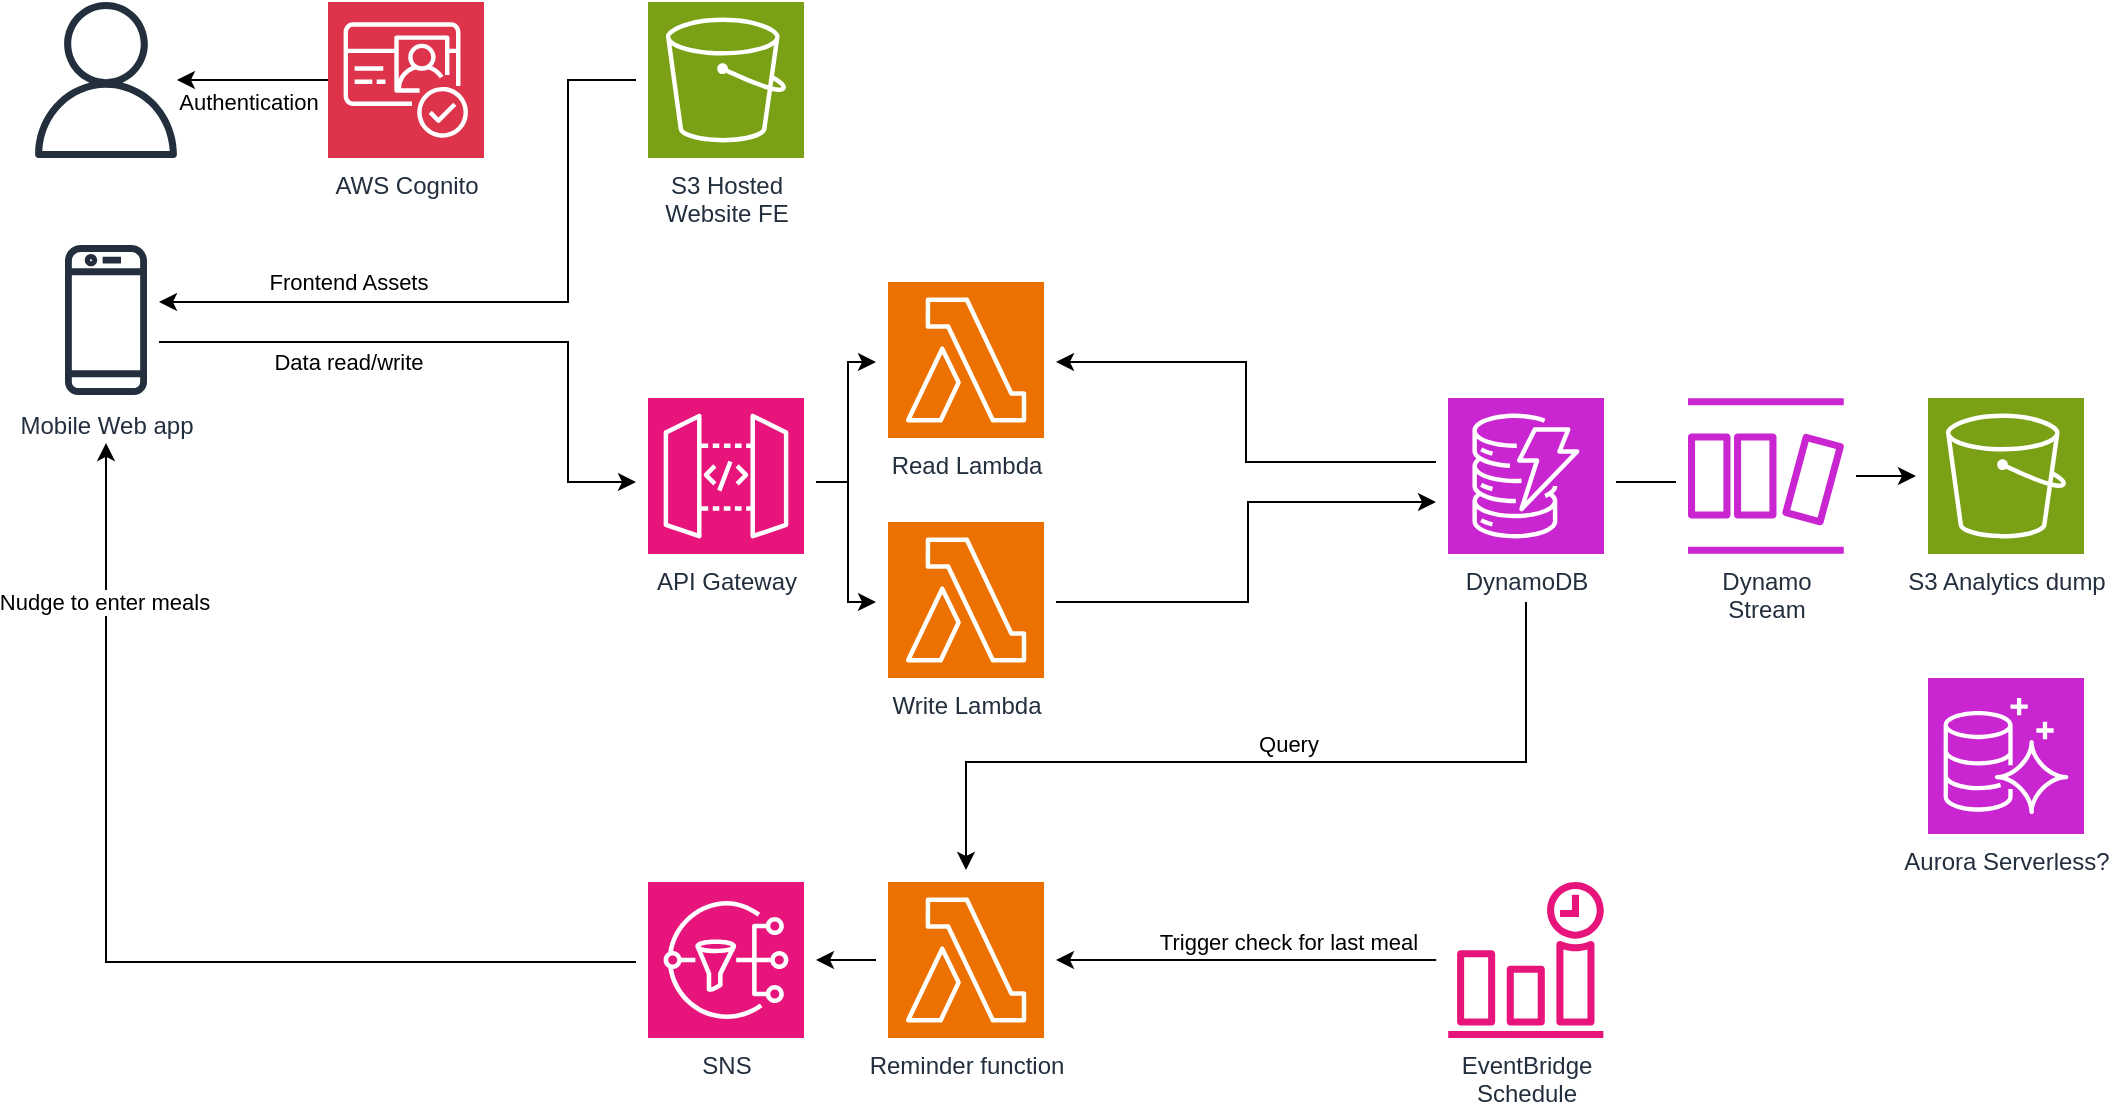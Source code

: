 <mxfile version="26.0.4">
  <diagram name="Page-1" id="Ruf6ueTb-qquUxmucqOr">
    <mxGraphModel dx="858" dy="545" grid="1" gridSize="10" guides="1" tooltips="1" connect="1" arrows="1" fold="1" page="1" pageScale="1" pageWidth="850" pageHeight="1100" math="0" shadow="0">
      <root>
        <mxCell id="0" />
        <mxCell id="1" parent="0" />
        <mxCell id="kdopMfYRj33vuy38KJCQ-2" value="" style="sketch=0;outlineConnect=0;fontColor=#232F3E;gradientColor=none;fillColor=#232F3D;strokeColor=none;dashed=0;verticalLabelPosition=bottom;verticalAlign=top;align=center;html=1;fontSize=12;fontStyle=0;aspect=fixed;pointerEvents=1;shape=mxgraph.aws4.user;" vertex="1" parent="1">
          <mxGeometry x="50" y="280" width="78" height="78" as="geometry" />
        </mxCell>
        <mxCell id="kdopMfYRj33vuy38KJCQ-22" value="" style="edgeStyle=orthogonalEdgeStyle;rounded=0;orthogonalLoop=1;jettySize=auto;html=1;" edge="1" parent="1" source="kdopMfYRj33vuy38KJCQ-3" target="kdopMfYRj33vuy38KJCQ-2">
          <mxGeometry relative="1" as="geometry" />
        </mxCell>
        <mxCell id="kdopMfYRj33vuy38KJCQ-23" value="Authentication" style="edgeLabel;html=1;align=center;verticalAlign=middle;resizable=0;points=[];" vertex="1" connectable="0" parent="kdopMfYRj33vuy38KJCQ-22">
          <mxGeometry x="0.191" relative="1" as="geometry">
            <mxPoint x="5" y="11" as="offset" />
          </mxGeometry>
        </mxCell>
        <mxCell id="kdopMfYRj33vuy38KJCQ-3" value="AWS Cognito" style="sketch=0;points=[[0,0,0],[0.25,0,0],[0.5,0,0],[0.75,0,0],[1,0,0],[0,1,0],[0.25,1,0],[0.5,1,0],[0.75,1,0],[1,1,0],[0,0.25,0],[0,0.5,0],[0,0.75,0],[1,0.25,0],[1,0.5,0],[1,0.75,0]];outlineConnect=0;fontColor=#232F3E;fillColor=#DD344C;strokeColor=#ffffff;dashed=0;verticalLabelPosition=bottom;verticalAlign=top;align=center;html=1;fontSize=12;fontStyle=0;aspect=fixed;shape=mxgraph.aws4.resourceIcon;resIcon=mxgraph.aws4.cognito;" vertex="1" parent="1">
          <mxGeometry x="200" y="280" width="78" height="78" as="geometry" />
        </mxCell>
        <mxCell id="kdopMfYRj33vuy38KJCQ-4" value="S3 Hosted&lt;div&gt;Website FE&lt;/div&gt;" style="sketch=0;points=[[0,0,0],[0.25,0,0],[0.5,0,0],[0.75,0,0],[1,0,0],[0,1,0],[0.25,1,0],[0.5,1,0],[0.75,1,0],[1,1,0],[0,0.25,0],[0,0.5,0],[0,0.75,0],[1,0.25,0],[1,0.5,0],[1,0.75,0]];outlineConnect=0;fontColor=#232F3E;fillColor=#7AA116;strokeColor=#ffffff;dashed=0;verticalLabelPosition=bottom;verticalAlign=top;align=center;html=1;fontSize=12;fontStyle=0;aspect=fixed;shape=mxgraph.aws4.resourceIcon;resIcon=mxgraph.aws4.s3;" vertex="1" parent="1">
          <mxGeometry x="360" y="280" width="78" height="78" as="geometry" />
        </mxCell>
        <mxCell id="kdopMfYRj33vuy38KJCQ-5" value="DynamoDB" style="sketch=0;points=[[0,0,0],[0.25,0,0],[0.5,0,0],[0.75,0,0],[1,0,0],[0,1,0],[0.25,1,0],[0.5,1,0],[0.75,1,0],[1,1,0],[0,0.25,0],[0,0.5,0],[0,0.75,0],[1,0.25,0],[1,0.5,0],[1,0.75,0]];outlineConnect=0;fontColor=#232F3E;fillColor=#C925D1;strokeColor=#ffffff;dashed=0;verticalLabelPosition=bottom;verticalAlign=top;align=center;html=1;fontSize=12;fontStyle=0;aspect=fixed;shape=mxgraph.aws4.resourceIcon;resIcon=mxgraph.aws4.dynamodb;" vertex="1" parent="1">
          <mxGeometry x="760" y="478" width="78" height="78" as="geometry" />
        </mxCell>
        <mxCell id="kdopMfYRj33vuy38KJCQ-6" value="Read Lambda" style="sketch=0;points=[[0,0,0],[0.25,0,0],[0.5,0,0],[0.75,0,0],[1,0,0],[0,1,0],[0.25,1,0],[0.5,1,0],[0.75,1,0],[1,1,0],[0,0.25,0],[0,0.5,0],[0,0.75,0],[1,0.25,0],[1,0.5,0],[1,0.75,0]];outlineConnect=0;fontColor=#232F3E;fillColor=#ED7100;strokeColor=#ffffff;dashed=0;verticalLabelPosition=bottom;verticalAlign=top;align=center;html=1;fontSize=12;fontStyle=0;aspect=fixed;shape=mxgraph.aws4.resourceIcon;resIcon=mxgraph.aws4.lambda;" vertex="1" parent="1">
          <mxGeometry x="480" y="420" width="78" height="78" as="geometry" />
        </mxCell>
        <mxCell id="kdopMfYRj33vuy38KJCQ-7" value="API Gateway" style="sketch=0;points=[[0,0,0],[0.25,0,0],[0.5,0,0],[0.75,0,0],[1,0,0],[0,1,0],[0.25,1,0],[0.5,1,0],[0.75,1,0],[1,1,0],[0,0.25,0],[0,0.5,0],[0,0.75,0],[1,0.25,0],[1,0.5,0],[1,0.75,0]];outlineConnect=0;fontColor=#232F3E;fillColor=#E7157B;strokeColor=#ffffff;dashed=0;verticalLabelPosition=bottom;verticalAlign=top;align=center;html=1;fontSize=12;fontStyle=0;aspect=fixed;shape=mxgraph.aws4.resourceIcon;resIcon=mxgraph.aws4.api_gateway;" vertex="1" parent="1">
          <mxGeometry x="360" y="478" width="78" height="78" as="geometry" />
        </mxCell>
        <mxCell id="kdopMfYRj33vuy38KJCQ-8" value="Mobile Web app" style="sketch=0;outlineConnect=0;fontColor=#232F3E;gradientColor=none;fillColor=#232F3D;strokeColor=none;dashed=0;verticalLabelPosition=bottom;verticalAlign=top;align=center;html=1;fontSize=12;fontStyle=0;aspect=fixed;pointerEvents=1;shape=mxgraph.aws4.mobile_client;" vertex="1" parent="1">
          <mxGeometry x="68.5" y="400" width="41" height="78" as="geometry" />
        </mxCell>
        <mxCell id="kdopMfYRj33vuy38KJCQ-9" value="Write Lambda" style="sketch=0;points=[[0,0,0],[0.25,0,0],[0.5,0,0],[0.75,0,0],[1,0,0],[0,1,0],[0.25,1,0],[0.5,1,0],[0.75,1,0],[1,1,0],[0,0.25,0],[0,0.5,0],[0,0.75,0],[1,0.25,0],[1,0.5,0],[1,0.75,0]];outlineConnect=0;fontColor=#232F3E;fillColor=#ED7100;strokeColor=#ffffff;dashed=0;verticalLabelPosition=bottom;verticalAlign=top;align=center;html=1;fontSize=12;fontStyle=0;aspect=fixed;shape=mxgraph.aws4.resourceIcon;resIcon=mxgraph.aws4.lambda;" vertex="1" parent="1">
          <mxGeometry x="480" y="540" width="78" height="78" as="geometry" />
        </mxCell>
        <mxCell id="kdopMfYRj33vuy38KJCQ-10" value="S3 Analytics dump" style="sketch=0;points=[[0,0,0],[0.25,0,0],[0.5,0,0],[0.75,0,0],[1,0,0],[0,1,0],[0.25,1,0],[0.5,1,0],[0.75,1,0],[1,1,0],[0,0.25,0],[0,0.5,0],[0,0.75,0],[1,0.25,0],[1,0.5,0],[1,0.75,0]];outlineConnect=0;fontColor=#232F3E;fillColor=#7AA116;strokeColor=#ffffff;dashed=0;verticalLabelPosition=bottom;verticalAlign=top;align=center;html=1;fontSize=12;fontStyle=0;aspect=fixed;shape=mxgraph.aws4.resourceIcon;resIcon=mxgraph.aws4.s3;" vertex="1" parent="1">
          <mxGeometry x="1000" y="478" width="78" height="78" as="geometry" />
        </mxCell>
        <mxCell id="kdopMfYRj33vuy38KJCQ-11" value="" style="endArrow=classic;html=1;rounded=0;targetPerimeterSpacing=6;sourcePerimeterSpacing=6;edgeStyle=orthogonalEdgeStyle;" edge="1" parent="1" source="kdopMfYRj33vuy38KJCQ-8" target="kdopMfYRj33vuy38KJCQ-7">
          <mxGeometry width="50" height="50" relative="1" as="geometry">
            <mxPoint x="140" y="570" as="sourcePoint" />
            <mxPoint x="190" y="520" as="targetPoint" />
            <Array as="points">
              <mxPoint x="320" y="450" />
              <mxPoint x="320" y="520" />
            </Array>
          </mxGeometry>
        </mxCell>
        <mxCell id="kdopMfYRj33vuy38KJCQ-25" value="Data read/write" style="edgeLabel;html=1;align=center;verticalAlign=middle;resizable=0;points=[];" vertex="1" connectable="0" parent="kdopMfYRj33vuy38KJCQ-11">
          <mxGeometry x="-0.355" y="1" relative="1" as="geometry">
            <mxPoint x="-5" y="11" as="offset" />
          </mxGeometry>
        </mxCell>
        <mxCell id="kdopMfYRj33vuy38KJCQ-12" value="" style="endArrow=classic;html=1;rounded=0;targetPerimeterSpacing=6;sourcePerimeterSpacing=6;edgeStyle=orthogonalEdgeStyle;" edge="1" parent="1" source="kdopMfYRj33vuy38KJCQ-4" target="kdopMfYRj33vuy38KJCQ-8">
          <mxGeometry width="50" height="50" relative="1" as="geometry">
            <mxPoint x="364" y="530" as="sourcePoint" />
            <mxPoint x="126" y="449" as="targetPoint" />
            <Array as="points">
              <mxPoint x="320" y="319" />
              <mxPoint x="320" y="430" />
            </Array>
          </mxGeometry>
        </mxCell>
        <mxCell id="kdopMfYRj33vuy38KJCQ-24" value="Frontend Assets" style="edgeLabel;html=1;align=center;verticalAlign=middle;resizable=0;points=[];" vertex="1" connectable="0" parent="kdopMfYRj33vuy38KJCQ-12">
          <mxGeometry x="0.533" relative="1" as="geometry">
            <mxPoint x="13" y="-10" as="offset" />
          </mxGeometry>
        </mxCell>
        <mxCell id="kdopMfYRj33vuy38KJCQ-13" value="" style="endArrow=classic;html=1;rounded=0;targetPerimeterSpacing=6;sourcePerimeterSpacing=6;edgeStyle=orthogonalEdgeStyle;" edge="1" parent="1" source="kdopMfYRj33vuy38KJCQ-7" target="kdopMfYRj33vuy38KJCQ-6">
          <mxGeometry width="50" height="50" relative="1" as="geometry">
            <mxPoint x="126" y="450" as="sourcePoint" />
            <mxPoint x="364" y="530" as="targetPoint" />
            <Array as="points">
              <mxPoint x="460" y="520" />
              <mxPoint x="460" y="460" />
            </Array>
          </mxGeometry>
        </mxCell>
        <mxCell id="kdopMfYRj33vuy38KJCQ-14" value="" style="endArrow=classic;html=1;rounded=0;targetPerimeterSpacing=6;sourcePerimeterSpacing=6;edgeStyle=orthogonalEdgeStyle;" edge="1" parent="1" source="kdopMfYRj33vuy38KJCQ-7" target="kdopMfYRj33vuy38KJCQ-9">
          <mxGeometry width="50" height="50" relative="1" as="geometry">
            <mxPoint x="454" y="530" as="sourcePoint" />
            <mxPoint x="484" y="490" as="targetPoint" />
            <Array as="points">
              <mxPoint x="460" y="520" />
              <mxPoint x="460" y="580" />
            </Array>
          </mxGeometry>
        </mxCell>
        <mxCell id="kdopMfYRj33vuy38KJCQ-15" value="" style="endArrow=classic;html=1;rounded=0;edgeStyle=orthogonalEdgeStyle;targetPerimeterSpacing=6;sourcePerimeterSpacing=6;" edge="1" parent="1" source="kdopMfYRj33vuy38KJCQ-5" target="kdopMfYRj33vuy38KJCQ-6">
          <mxGeometry width="50" height="50" relative="1" as="geometry">
            <mxPoint x="640" y="550" as="sourcePoint" />
            <mxPoint x="690" y="500" as="targetPoint" />
            <Array as="points">
              <mxPoint x="659" y="510" />
              <mxPoint x="659" y="460" />
            </Array>
          </mxGeometry>
        </mxCell>
        <mxCell id="kdopMfYRj33vuy38KJCQ-16" value="" style="endArrow=classic;html=1;rounded=0;edgeStyle=orthogonalEdgeStyle;targetPerimeterSpacing=6;sourcePerimeterSpacing=6;" edge="1" parent="1" source="kdopMfYRj33vuy38KJCQ-9" target="kdopMfYRj33vuy38KJCQ-5">
          <mxGeometry width="50" height="50" relative="1" as="geometry">
            <mxPoint x="764" y="527" as="sourcePoint" />
            <mxPoint x="574" y="489" as="targetPoint" />
            <Array as="points">
              <mxPoint x="660" y="580" />
              <mxPoint x="660" y="530" />
            </Array>
          </mxGeometry>
        </mxCell>
        <mxCell id="kdopMfYRj33vuy38KJCQ-18" value="Dynamo&lt;div&gt;Stream&lt;/div&gt;" style="sketch=0;outlineConnect=0;fontColor=#232F3E;gradientColor=none;fillColor=#C925D1;strokeColor=none;dashed=0;verticalLabelPosition=bottom;verticalAlign=top;align=center;html=1;fontSize=12;fontStyle=0;aspect=fixed;pointerEvents=1;shape=mxgraph.aws4.dynamodb_stream;" vertex="1" parent="1">
          <mxGeometry x="880" y="478" width="78" height="78" as="geometry" />
        </mxCell>
        <mxCell id="kdopMfYRj33vuy38KJCQ-19" value="" style="endArrow=none;html=1;rounded=0;edgeStyle=orthogonalEdgeStyle;targetPerimeterSpacing=6;sourcePerimeterSpacing=6;endFill=0;" edge="1" parent="1" source="kdopMfYRj33vuy38KJCQ-5" target="kdopMfYRj33vuy38KJCQ-18">
          <mxGeometry width="50" height="50" relative="1" as="geometry">
            <mxPoint x="574" y="609" as="sourcePoint" />
            <mxPoint x="764" y="540" as="targetPoint" />
            <Array as="points">
              <mxPoint x="860" y="520" />
              <mxPoint x="860" y="520" />
            </Array>
          </mxGeometry>
        </mxCell>
        <mxCell id="kdopMfYRj33vuy38KJCQ-20" value="" style="endArrow=classic;html=1;rounded=0;edgeStyle=orthogonalEdgeStyle;targetPerimeterSpacing=6;sourcePerimeterSpacing=6;" edge="1" parent="1" source="kdopMfYRj33vuy38KJCQ-18" target="kdopMfYRj33vuy38KJCQ-10">
          <mxGeometry width="50" height="50" relative="1" as="geometry">
            <mxPoint x="854" y="530" as="sourcePoint" />
            <mxPoint x="884" y="530" as="targetPoint" />
            <Array as="points" />
          </mxGeometry>
        </mxCell>
        <mxCell id="kdopMfYRj33vuy38KJCQ-26" value="SNS" style="sketch=0;points=[[0,0,0],[0.25,0,0],[0.5,0,0],[0.75,0,0],[1,0,0],[0,1,0],[0.25,1,0],[0.5,1,0],[0.75,1,0],[1,1,0],[0,0.25,0],[0,0.5,0],[0,0.75,0],[1,0.25,0],[1,0.5,0],[1,0.75,0]];outlineConnect=0;fontColor=#232F3E;fillColor=#E7157B;strokeColor=#ffffff;dashed=0;verticalLabelPosition=bottom;verticalAlign=top;align=center;html=1;fontSize=12;fontStyle=0;aspect=fixed;shape=mxgraph.aws4.resourceIcon;resIcon=mxgraph.aws4.sns;" vertex="1" parent="1">
          <mxGeometry x="360" y="720" width="78" height="78" as="geometry" />
        </mxCell>
        <mxCell id="kdopMfYRj33vuy38KJCQ-27" value="EventBridge&lt;div&gt;Schedule&lt;/div&gt;" style="sketch=0;outlineConnect=0;fontColor=#232F3E;gradientColor=none;fillColor=#E7157B;strokeColor=none;dashed=0;verticalLabelPosition=bottom;verticalAlign=top;align=center;html=1;fontSize=12;fontStyle=0;aspect=fixed;pointerEvents=1;shape=mxgraph.aws4.event_time_based;" vertex="1" parent="1">
          <mxGeometry x="760" y="720" width="78" height="78" as="geometry" />
        </mxCell>
        <mxCell id="kdopMfYRj33vuy38KJCQ-28" value="Reminder function" style="sketch=0;points=[[0,0,0],[0.25,0,0],[0.5,0,0],[0.75,0,0],[1,0,0],[0,1,0],[0.25,1,0],[0.5,1,0],[0.75,1,0],[1,1,0],[0,0.25,0],[0,0.5,0],[0,0.75,0],[1,0.25,0],[1,0.5,0],[1,0.75,0]];outlineConnect=0;fontColor=#232F3E;fillColor=#ED7100;strokeColor=#ffffff;dashed=0;verticalLabelPosition=bottom;verticalAlign=top;align=center;html=1;fontSize=12;fontStyle=0;aspect=fixed;shape=mxgraph.aws4.resourceIcon;resIcon=mxgraph.aws4.lambda;" vertex="1" parent="1">
          <mxGeometry x="480" y="720" width="78" height="78" as="geometry" />
        </mxCell>
        <mxCell id="kdopMfYRj33vuy38KJCQ-29" value="" style="endArrow=classic;html=1;rounded=0;targetPerimeterSpacing=6;sourcePerimeterSpacing=6;" edge="1" parent="1" source="kdopMfYRj33vuy38KJCQ-27" target="kdopMfYRj33vuy38KJCQ-28">
          <mxGeometry width="50" height="50" relative="1" as="geometry">
            <mxPoint x="610" y="690" as="sourcePoint" />
            <mxPoint x="660" y="640" as="targetPoint" />
          </mxGeometry>
        </mxCell>
        <mxCell id="kdopMfYRj33vuy38KJCQ-30" value="Trigger check for last meal" style="edgeLabel;html=1;align=center;verticalAlign=middle;resizable=0;points=[];" vertex="1" connectable="0" parent="kdopMfYRj33vuy38KJCQ-29">
          <mxGeometry x="-0.273" y="-2" relative="1" as="geometry">
            <mxPoint x="-5" y="-7" as="offset" />
          </mxGeometry>
        </mxCell>
        <mxCell id="kdopMfYRj33vuy38KJCQ-31" value="" style="endArrow=classic;html=1;rounded=0;targetPerimeterSpacing=6;sourcePerimeterSpacing=24;edgeStyle=orthogonalEdgeStyle;" edge="1" parent="1" source="kdopMfYRj33vuy38KJCQ-5" target="kdopMfYRj33vuy38KJCQ-28">
          <mxGeometry width="50" height="50" relative="1" as="geometry">
            <mxPoint x="574" y="769" as="sourcePoint" />
            <mxPoint x="764" y="769" as="targetPoint" />
            <Array as="points">
              <mxPoint x="799" y="660" />
              <mxPoint x="519" y="660" />
            </Array>
          </mxGeometry>
        </mxCell>
        <mxCell id="kdopMfYRj33vuy38KJCQ-32" value="Query" style="edgeLabel;html=1;align=center;verticalAlign=middle;resizable=0;points=[];" vertex="1" connectable="0" parent="kdopMfYRj33vuy38KJCQ-31">
          <mxGeometry x="-0.273" y="-2" relative="1" as="geometry">
            <mxPoint x="-49" y="-7" as="offset" />
          </mxGeometry>
        </mxCell>
        <mxCell id="kdopMfYRj33vuy38KJCQ-33" value="Aurora Serverless?" style="sketch=0;points=[[0,0,0],[0.25,0,0],[0.5,0,0],[0.75,0,0],[1,0,0],[0,1,0],[0.25,1,0],[0.5,1,0],[0.75,1,0],[1,1,0],[0,0.25,0],[0,0.5,0],[0,0.75,0],[1,0.25,0],[1,0.5,0],[1,0.75,0]];outlineConnect=0;fontColor=#232F3E;fillColor=#C925D1;strokeColor=#ffffff;dashed=0;verticalLabelPosition=bottom;verticalAlign=top;align=center;html=1;fontSize=12;fontStyle=0;aspect=fixed;shape=mxgraph.aws4.resourceIcon;resIcon=mxgraph.aws4.aurora;" vertex="1" parent="1">
          <mxGeometry x="1000" y="618" width="78" height="78" as="geometry" />
        </mxCell>
        <mxCell id="kdopMfYRj33vuy38KJCQ-34" value="" style="endArrow=classic;html=1;rounded=0;targetPerimeterSpacing=6;sourcePerimeterSpacing=6;edgeStyle=orthogonalEdgeStyle;" edge="1" parent="1" source="kdopMfYRj33vuy38KJCQ-28" target="kdopMfYRj33vuy38KJCQ-26">
          <mxGeometry width="50" height="50" relative="1" as="geometry">
            <mxPoint x="809" y="590" as="sourcePoint" />
            <mxPoint x="529" y="724" as="targetPoint" />
            <Array as="points">
              <mxPoint x="510" y="780" />
              <mxPoint x="510" y="780" />
            </Array>
          </mxGeometry>
        </mxCell>
        <mxCell id="kdopMfYRj33vuy38KJCQ-36" value="" style="endArrow=classic;html=1;rounded=0;targetPerimeterSpacing=24;sourcePerimeterSpacing=6;edgeStyle=orthogonalEdgeStyle;" edge="1" parent="1" source="kdopMfYRj33vuy38KJCQ-26" target="kdopMfYRj33vuy38KJCQ-8">
          <mxGeometry width="50" height="50" relative="1" as="geometry">
            <mxPoint x="454" y="769" as="sourcePoint" />
            <mxPoint x="484" y="769" as="targetPoint" />
            <Array as="points">
              <mxPoint x="89" y="760" />
            </Array>
          </mxGeometry>
        </mxCell>
        <mxCell id="kdopMfYRj33vuy38KJCQ-37" value="Nudge to enter meals" style="edgeLabel;html=1;align=center;verticalAlign=middle;resizable=0;points=[];" vertex="1" connectable="0" parent="kdopMfYRj33vuy38KJCQ-36">
          <mxGeometry x="0.697" y="1" relative="1" as="geometry">
            <mxPoint as="offset" />
          </mxGeometry>
        </mxCell>
      </root>
    </mxGraphModel>
  </diagram>
</mxfile>
